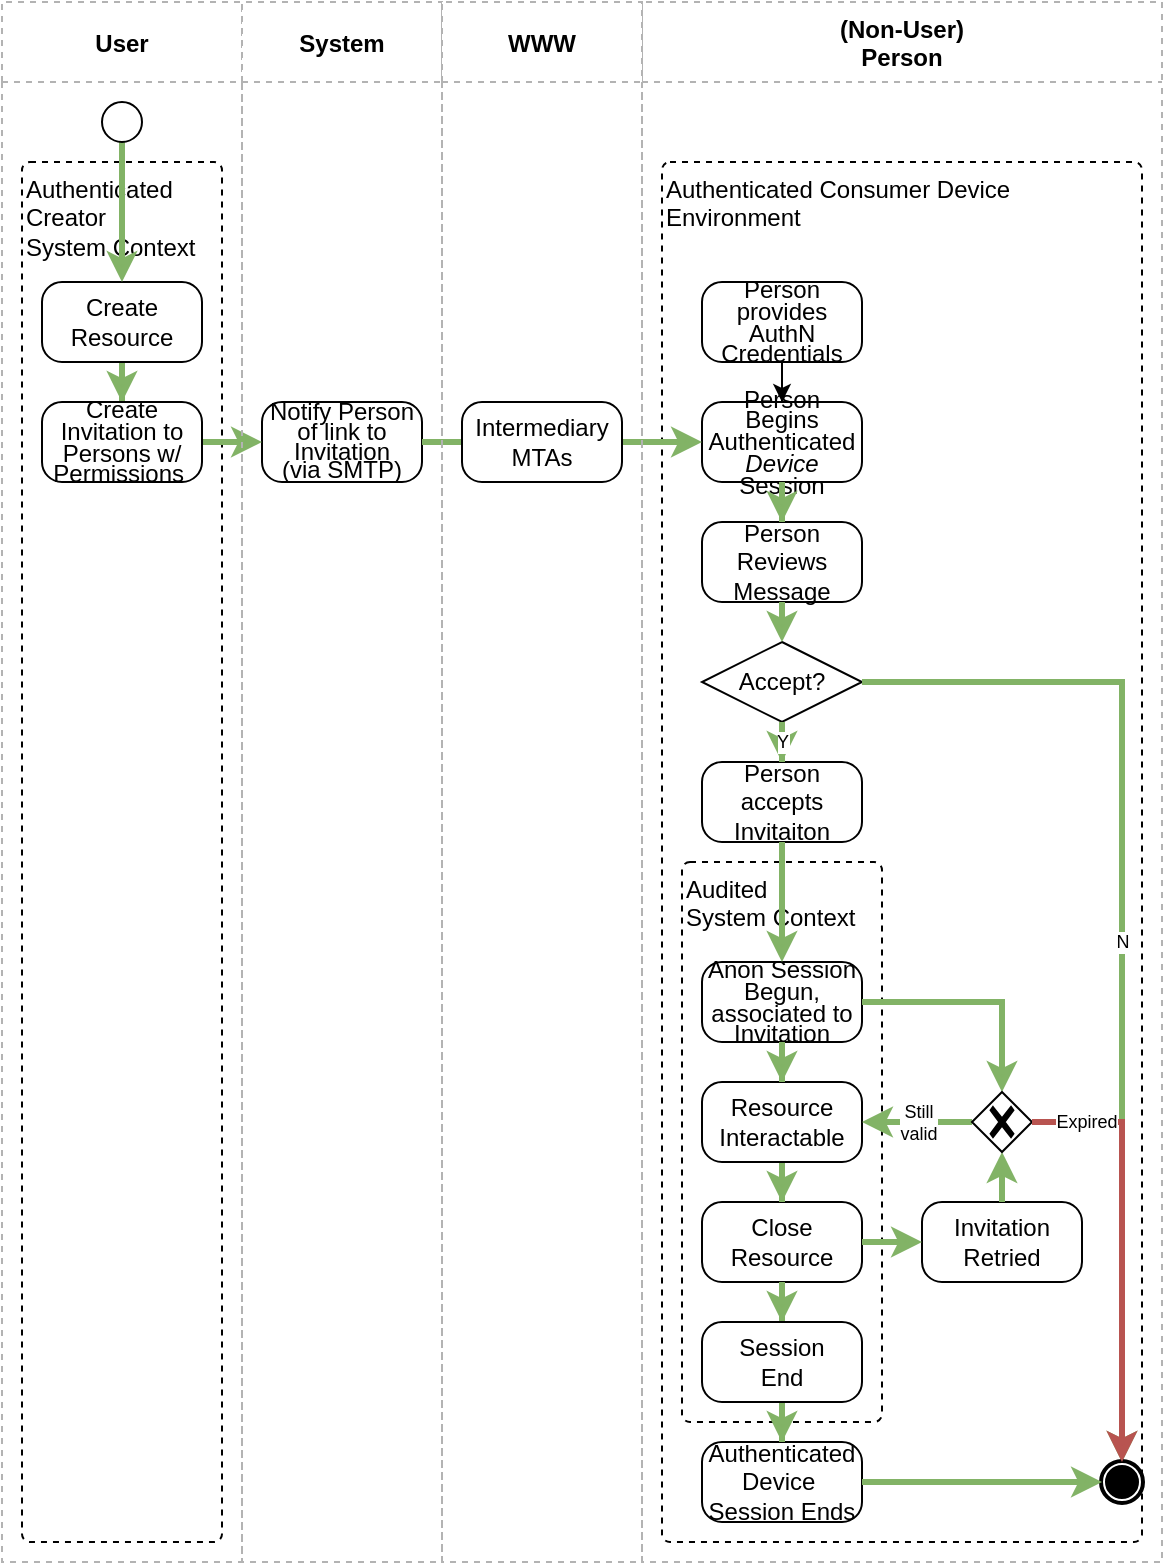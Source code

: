 <mxfile version="20.2.4" type="google"><diagram id="E3ZltdlEKhP-_jGDEA34" name="Page-1"><mxGraphModel grid="1" page="1" gridSize="10" guides="1" tooltips="1" connect="1" arrows="1" fold="1" pageScale="1" pageWidth="827" pageHeight="1169" math="0" shadow="0"><root><mxCell id="0"/><mxCell id="1" parent="0"/><mxCell id="gPwZp7YL9RvIC2B4W8F3-58" value="User" style="swimlane;fontSize=12;strokeColor=#B3B3B3;dashed=1;collapsible=0;startSize=40;" vertex="1" parent="1"><mxGeometry x="120" y="160" width="120" height="780" as="geometry"><mxRectangle x="40" y="90" width="160" height="23" as="alternateBounds"/></mxGeometry></mxCell><mxCell id="gPwZp7YL9RvIC2B4W8F3-31" value="Authenticated&amp;nbsp;&lt;br&gt;Creator&lt;br&gt;System Context" style="rounded=1;whiteSpace=wrap;html=1;absoluteArcSize=1;arcSize=8;dashed=1;container=1;collapsible=0;recursiveResize=0;align=left;verticalAlign=top;" vertex="1" parent="1"><mxGeometry x="130" y="240" width="100" height="690" as="geometry"/></mxCell><mxCell id="gPwZp7YL9RvIC2B4W8F3-30" value="Authenticated&amp;nbsp;Consumer Device Environment" style="rounded=1;whiteSpace=wrap;html=1;absoluteArcSize=1;arcSize=8;dashed=1;container=1;collapsible=0;recursiveResize=0;align=left;verticalAlign=top;" vertex="1" parent="1"><mxGeometry x="450" y="240" width="240" height="690" as="geometry"/></mxCell><mxCell id="gPwZp7YL9RvIC2B4W8F3-37" value="Invitation&lt;br&gt;Retried" style="points=[[0.25,0,0],[0.5,0,0],[0.75,0,0],[1,0.25,0],[1,0.5,0],[1,0.75,0],[0.75,1,0],[0.5,1,0],[0.25,1,0],[0,0.75,0],[0,0.5,0],[0,0.25,0]];shape=mxgraph.bpmn.task;whiteSpace=wrap;rectStyle=rounded;size=10;taskMarker=abstract;fontFamily=Helvetica;fontSize=12;fontColor=default;align=center;strokeColor=default;fillColor=default;html=1;" vertex="1" parent="gPwZp7YL9RvIC2B4W8F3-30"><mxGeometry x="130" y="520" width="80" height="40" as="geometry"/></mxCell><mxCell id="gPwZp7YL9RvIC2B4W8F3-6" value="Accept?" style="rhombus;whiteSpace=wrap;html=1;fontFamily=Helvetica;fontSize=12;fontColor=default;align=center;strokeColor=default;fillColor=default;" vertex="1" parent="gPwZp7YL9RvIC2B4W8F3-30"><mxGeometry x="20" y="240" width="80" height="40" as="geometry"/></mxCell><mxCell id="gPwZp7YL9RvIC2B4W8F3-7" value="Person accepts Invitaiton" style="points=[[0.25,0,0],[0.5,0,0],[0.75,0,0],[1,0.25,0],[1,0.5,0],[1,0.75,0],[0.75,1,0],[0.5,1,0],[0.25,1,0],[0,0.75,0],[0,0.5,0],[0,0.25,0]];shape=mxgraph.bpmn.task;whiteSpace=wrap;rectStyle=rounded;size=10;taskMarker=abstract;fontFamily=Helvetica;fontSize=12;fontColor=default;align=center;strokeColor=default;fillColor=default;html=1;" vertex="1" parent="gPwZp7YL9RvIC2B4W8F3-30"><mxGeometry x="20" y="300" width="80" height="40" as="geometry"/></mxCell><mxCell id="gPwZp7YL9RvIC2B4W8F3-27" value="Y" style="edgeStyle=orthogonalEdgeStyle;rounded=0;orthogonalLoop=1;jettySize=auto;html=1;entryX=0.5;entryY=0;entryDx=0;entryDy=0;fontSize=9;strokeColor=#82b366;fillColor=#d5e8d4;strokeWidth=3;" edge="1" parent="gPwZp7YL9RvIC2B4W8F3-30" source="gPwZp7YL9RvIC2B4W8F3-6" target="gPwZp7YL9RvIC2B4W8F3-7"><mxGeometry relative="1" as="geometry"/></mxCell><mxCell id="gPwZp7YL9RvIC2B4W8F3-24" value="&lt;p style=&quot;line-height: 0.9;&quot;&gt;Person Begins Authenticated &lt;i&gt;Device&lt;/i&gt; Session&lt;/p&gt;" style="points=[[0.25,0,0],[0.5,0,0],[0.75,0,0],[1,0.25,0],[1,0.5,0],[1,0.75,0],[0.75,1,0],[0.5,1,0],[0.25,1,0],[0,0.75,0],[0,0.5,0],[0,0.25,0]];shape=mxgraph.bpmn.task;whiteSpace=wrap;rectStyle=rounded;size=10;taskMarker=abstract;fontFamily=Helvetica;fontSize=12;fontColor=default;align=center;strokeColor=default;fillColor=default;html=1;" vertex="1" parent="gPwZp7YL9RvIC2B4W8F3-30"><mxGeometry x="20" y="120" width="80" height="40" as="geometry"/></mxCell><mxCell id="gPwZp7YL9RvIC2B4W8F3-26" value="Person Reviews Message" style="points=[[0.25,0,0],[0.5,0,0],[0.75,0,0],[1,0.25,0],[1,0.5,0],[1,0.75,0],[0.75,1,0],[0.5,1,0],[0.25,1,0],[0,0.75,0],[0,0.5,0],[0,0.25,0]];shape=mxgraph.bpmn.task;whiteSpace=wrap;rectStyle=rounded;size=10;taskMarker=abstract;fontFamily=Helvetica;fontSize=12;fontColor=default;align=center;strokeColor=default;fillColor=default;html=1;" vertex="1" parent="gPwZp7YL9RvIC2B4W8F3-30"><mxGeometry x="20" y="180" width="80" height="40" as="geometry"/></mxCell><mxCell id="gPwZp7YL9RvIC2B4W8F3-18" style="edgeStyle=orthogonalEdgeStyle;rounded=0;orthogonalLoop=1;jettySize=auto;html=1;entryX=0.5;entryY=0;entryDx=0;entryDy=0;fontSize=9;exitX=0.5;exitY=1;exitDx=0;exitDy=0;strokeColor=#82b366;fillColor=#d5e8d4;strokeWidth=3;" edge="1" parent="gPwZp7YL9RvIC2B4W8F3-30" source="gPwZp7YL9RvIC2B4W8F3-26" target="gPwZp7YL9RvIC2B4W8F3-6"><mxGeometry relative="1" as="geometry"/></mxCell><mxCell id="gPwZp7YL9RvIC2B4W8F3-25" style="edgeStyle=orthogonalEdgeStyle;rounded=0;orthogonalLoop=1;jettySize=auto;html=1;entryX=0.5;entryY=0;entryDx=0;entryDy=0;fontSize=9;strokeColor=#82b366;fillColor=#d5e8d4;strokeWidth=3;" edge="1" parent="gPwZp7YL9RvIC2B4W8F3-30" source="gPwZp7YL9RvIC2B4W8F3-24" target="gPwZp7YL9RvIC2B4W8F3-26"><mxGeometry relative="1" as="geometry"/></mxCell><mxCell id="gPwZp7YL9RvIC2B4W8F3-36" value="Y" style="edgeStyle=orthogonalEdgeStyle;rounded=0;orthogonalLoop=1;jettySize=auto;html=1;entryX=1;entryY=0.5;entryDx=0;entryDy=0;fontSize=9;" edge="1" parent="gPwZp7YL9RvIC2B4W8F3-30" source="gPwZp7YL9RvIC2B4W8F3-32" target="gPwZp7YL9RvIC2B4W8F3-10"><mxGeometry relative="1" as="geometry"/></mxCell><mxCell id="gPwZp7YL9RvIC2B4W8F3-40" style="edgeStyle=orthogonalEdgeStyle;rounded=0;orthogonalLoop=1;jettySize=auto;html=1;entryX=0.5;entryY=1;entryDx=0;entryDy=0;fontSize=9;strokeColor=#82b366;fillColor=#d5e8d4;strokeWidth=3;" edge="1" parent="gPwZp7YL9RvIC2B4W8F3-30" source="gPwZp7YL9RvIC2B4W8F3-37" target="gPwZp7YL9RvIC2B4W8F3-32"><mxGeometry relative="1" as="geometry"/></mxCell><mxCell id="gPwZp7YL9RvIC2B4W8F3-47" value="Audited &lt;br&gt;System Context" style="rounded=1;whiteSpace=wrap;html=1;absoluteArcSize=1;arcSize=8;dashed=1;container=1;collapsible=0;recursiveResize=0;align=left;verticalAlign=top;" vertex="1" parent="gPwZp7YL9RvIC2B4W8F3-30"><mxGeometry x="10" y="350" width="100" height="280" as="geometry"/></mxCell><mxCell id="gPwZp7YL9RvIC2B4W8F3-42" value="Close Resource" style="points=[[0.25,0,0],[0.5,0,0],[0.75,0,0],[1,0.25,0],[1,0.5,0],[1,0.75,0],[0.75,1,0],[0.5,1,0],[0.25,1,0],[0,0.75,0],[0,0.5,0],[0,0.25,0]];shape=mxgraph.bpmn.task;whiteSpace=wrap;rectStyle=rounded;size=10;taskMarker=abstract;fontFamily=Helvetica;fontSize=12;fontColor=default;align=center;strokeColor=default;fillColor=default;html=1;" vertex="1" parent="gPwZp7YL9RvIC2B4W8F3-47"><mxGeometry x="10" y="170" width="80" height="40" as="geometry"/></mxCell><mxCell id="gPwZp7YL9RvIC2B4W8F3-9" value="&lt;p style=&quot;line-height: 0.9;&quot;&gt;Anon Session Begun,&lt;br&gt;associated to Invitation&lt;/p&gt;" style="points=[[0.25,0,0],[0.5,0,0],[0.75,0,0],[1,0.25,0],[1,0.5,0],[1,0.75,0],[0.75,1,0],[0.5,1,0],[0.25,1,0],[0,0.75,0],[0,0.5,0],[0,0.25,0]];shape=mxgraph.bpmn.task;whiteSpace=wrap;rectStyle=rounded;size=10;taskMarker=abstract;fontFamily=Helvetica;fontSize=12;fontColor=default;align=center;strokeColor=default;fillColor=default;html=1;" vertex="1" parent="gPwZp7YL9RvIC2B4W8F3-47"><mxGeometry x="10" y="50" width="80" height="40" as="geometry"/></mxCell><mxCell id="gPwZp7YL9RvIC2B4W8F3-43" style="edgeStyle=orthogonalEdgeStyle;rounded=0;orthogonalLoop=1;jettySize=auto;html=1;entryX=0.5;entryY=0;entryDx=0;entryDy=0;fontSize=9;strokeColor=#82b366;fillColor=#d5e8d4;strokeWidth=3;" edge="1" parent="gPwZp7YL9RvIC2B4W8F3-47" source="gPwZp7YL9RvIC2B4W8F3-10" target="gPwZp7YL9RvIC2B4W8F3-42"><mxGeometry relative="1" as="geometry"/></mxCell><mxCell id="gPwZp7YL9RvIC2B4W8F3-10" value="Resource Interactable" style="points=[[0.25,0,0],[0.5,0,0],[0.75,0,0],[1,0.25,0],[1,0.5,0],[1,0.75,0],[0.75,1,0],[0.5,1,0],[0.25,1,0],[0,0.75,0],[0,0.5,0],[0,0.25,0]];shape=mxgraph.bpmn.task;whiteSpace=wrap;rectStyle=rounded;size=10;taskMarker=abstract;fontFamily=Helvetica;fontSize=12;fontColor=default;align=center;strokeColor=default;fillColor=default;html=1;" vertex="1" parent="gPwZp7YL9RvIC2B4W8F3-47"><mxGeometry x="10" y="110" width="80" height="40" as="geometry"/></mxCell><mxCell id="gPwZp7YL9RvIC2B4W8F3-22" style="edgeStyle=orthogonalEdgeStyle;rounded=0;orthogonalLoop=1;jettySize=auto;html=1;entryX=0.5;entryY=0;entryDx=0;entryDy=0;fontSize=9;strokeColor=#82b366;fillColor=#d5e8d4;strokeWidth=3;" edge="1" parent="gPwZp7YL9RvIC2B4W8F3-47" source="gPwZp7YL9RvIC2B4W8F3-9" target="gPwZp7YL9RvIC2B4W8F3-10"><mxGeometry relative="1" as="geometry"/></mxCell><mxCell id="gPwZp7YL9RvIC2B4W8F3-12" value="Authenticated Device&amp;nbsp;&lt;br&gt;Session Ends" style="points=[[0.25,0,0],[0.5,0,0],[0.75,0,0],[1,0.25,0],[1,0.5,0],[1,0.75,0],[0.75,1,0],[0.5,1,0],[0.25,1,0],[0,0.75,0],[0,0.5,0],[0,0.25,0]];shape=mxgraph.bpmn.task;whiteSpace=wrap;rectStyle=rounded;size=10;taskMarker=abstract;fontFamily=Helvetica;fontSize=12;fontColor=default;align=center;strokeColor=default;fillColor=default;html=1;" vertex="1" parent="gPwZp7YL9RvIC2B4W8F3-47"><mxGeometry x="10" y="290" width="80" height="40" as="geometry"/></mxCell><mxCell id="gPwZp7YL9RvIC2B4W8F3-45" style="edgeStyle=orthogonalEdgeStyle;rounded=0;orthogonalLoop=1;jettySize=auto;html=1;entryX=0.5;entryY=0;entryDx=0;entryDy=0;fontSize=9;strokeColor=#82b366;fillColor=#d5e8d4;strokeWidth=3;" edge="1" parent="gPwZp7YL9RvIC2B4W8F3-47" source="gPwZp7YL9RvIC2B4W8F3-42" target="gPwZp7YL9RvIC2B4W8F3-53"><mxGeometry relative="1" as="geometry"/></mxCell><mxCell id="gPwZp7YL9RvIC2B4W8F3-54" style="edgeStyle=orthogonalEdgeStyle;rounded=0;orthogonalLoop=1;jettySize=auto;html=1;entryX=0.5;entryY=0;entryDx=0;entryDy=0;fontSize=9;strokeColor=#82b366;fillColor=#d5e8d4;strokeWidth=3;" edge="1" parent="gPwZp7YL9RvIC2B4W8F3-47" source="gPwZp7YL9RvIC2B4W8F3-53" target="gPwZp7YL9RvIC2B4W8F3-12"><mxGeometry relative="1" as="geometry"/></mxCell><mxCell id="gPwZp7YL9RvIC2B4W8F3-53" value="Session&lt;br&gt;End" style="points=[[0.25,0,0],[0.5,0,0],[0.75,0,0],[1,0.25,0],[1,0.5,0],[1,0.75,0],[0.75,1,0],[0.5,1,0],[0.25,1,0],[0,0.75,0],[0,0.5,0],[0,0.25,0]];shape=mxgraph.bpmn.task;whiteSpace=wrap;rectStyle=rounded;size=10;taskMarker=abstract;fontFamily=Helvetica;fontSize=12;fontColor=default;align=center;strokeColor=default;fillColor=default;html=1;" vertex="1" parent="gPwZp7YL9RvIC2B4W8F3-47"><mxGeometry x="10" y="230" width="80" height="40" as="geometry"/></mxCell><mxCell id="gPwZp7YL9RvIC2B4W8F3-33" style="edgeStyle=orthogonalEdgeStyle;rounded=0;orthogonalLoop=1;jettySize=auto;html=1;entryX=0.5;entryY=0;entryDx=0;entryDy=0;fontSize=9;exitX=1;exitY=0.5;exitDx=0;exitDy=0;strokeColor=#82b366;fillColor=#d5e8d4;strokeWidth=3;" edge="1" parent="gPwZp7YL9RvIC2B4W8F3-30" source="gPwZp7YL9RvIC2B4W8F3-9" target="gPwZp7YL9RvIC2B4W8F3-32"><mxGeometry relative="1" as="geometry"/></mxCell><mxCell id="gPwZp7YL9RvIC2B4W8F3-52" value="Still&lt;br&gt;valid" style="edgeStyle=orthogonalEdgeStyle;rounded=0;orthogonalLoop=1;jettySize=auto;html=1;fontSize=9;strokeColor=#82b366;fillColor=#d5e8d4;strokeWidth=3;" edge="1" parent="gPwZp7YL9RvIC2B4W8F3-30" source="gPwZp7YL9RvIC2B4W8F3-32" target="gPwZp7YL9RvIC2B4W8F3-10"><mxGeometry relative="1" as="geometry"/></mxCell><mxCell id="gPwZp7YL9RvIC2B4W8F3-32" value="" style="points=[[0.25,0.25,0],[0.5,0,0],[0.75,0.25,0],[1,0.5,0],[0.75,0.75,0],[0.5,1,0],[0.25,0.75,0],[0,0.5,0]];shape=mxgraph.bpmn.gateway2;html=1;verticalLabelPosition=bottom;labelBackgroundColor=#ffffff;verticalAlign=top;align=center;perimeter=rhombusPerimeter;outlineConnect=0;outline=none;symbol=none;gwType=exclusive;fontFamily=Helvetica;fontSize=12;fontColor=default;strokeColor=default;fillColor=default;spacing=4;spacingLeft=108;spacingBottom=3;spacingTop=-49;" vertex="1" parent="gPwZp7YL9RvIC2B4W8F3-30"><mxGeometry x="155" y="465" width="30" height="30" as="geometry"/></mxCell><mxCell id="gPwZp7YL9RvIC2B4W8F3-44" style="edgeStyle=orthogonalEdgeStyle;rounded=0;orthogonalLoop=1;jettySize=auto;html=1;entryX=0;entryY=0.5;entryDx=0;entryDy=0;fontSize=9;strokeColor=#82b366;fillColor=#d5e8d4;strokeWidth=3;" edge="1" parent="gPwZp7YL9RvIC2B4W8F3-30" source="gPwZp7YL9RvIC2B4W8F3-42" target="gPwZp7YL9RvIC2B4W8F3-37"><mxGeometry relative="1" as="geometry"/></mxCell><mxCell id="gPwZp7YL9RvIC2B4W8F3-21" style="edgeStyle=orthogonalEdgeStyle;rounded=0;orthogonalLoop=1;jettySize=auto;html=1;entryX=0.5;entryY=0;entryDx=0;entryDy=0;fontSize=9;strokeColor=#82b366;fillColor=#d5e8d4;strokeWidth=3;" edge="1" parent="gPwZp7YL9RvIC2B4W8F3-30" source="gPwZp7YL9RvIC2B4W8F3-7" target="gPwZp7YL9RvIC2B4W8F3-9"><mxGeometry relative="1" as="geometry"/></mxCell><mxCell id="gPwZp7YL9RvIC2B4W8F3-16" style="edgeStyle=orthogonalEdgeStyle;rounded=0;orthogonalLoop=1;jettySize=auto;html=1;entryX=0.5;entryY=0;entryDx=0;entryDy=0;fontSize=9;strokeColor=#82b366;fillColor=#d5e8d4;strokeWidth=3;" edge="1" parent="1" source="gPwZp7YL9RvIC2B4W8F3-1" target="gPwZp7YL9RvIC2B4W8F3-5"><mxGeometry relative="1" as="geometry"/></mxCell><mxCell id="gPwZp7YL9RvIC2B4W8F3-1" value="Create Resource" style="points=[[0.25,0,0],[0.5,0,0],[0.75,0,0],[1,0.25,0],[1,0.5,0],[1,0.75,0],[0.75,1,0],[0.5,1,0],[0.25,1,0],[0,0.75,0],[0,0.5,0],[0,0.25,0]];shape=mxgraph.bpmn.task;whiteSpace=wrap;rectStyle=rounded;size=10;taskMarker=abstract;fontFamily=Helvetica;fontSize=12;fontColor=default;align=center;strokeColor=default;fillColor=default;html=1;" vertex="1" parent="1"><mxGeometry x="140" y="300" width="80" height="40" as="geometry"/></mxCell><mxCell id="gPwZp7YL9RvIC2B4W8F3-4" value="&lt;p style=&quot;line-height: 0.8;&quot;&gt;Notify Person of link to Invitation &lt;br&gt;(via SMTP)&lt;/p&gt;" style="points=[[0.25,0,0],[0.5,0,0],[0.75,0,0],[1,0.25,0],[1,0.5,0],[1,0.75,0],[0.75,1,0],[0.5,1,0],[0.25,1,0],[0,0.75,0],[0,0.5,0],[0,0.25,0]];shape=mxgraph.bpmn.task;whiteSpace=wrap;rectStyle=rounded;size=10;taskMarker=abstract;fontFamily=Helvetica;fontSize=12;fontColor=default;align=center;strokeColor=default;fillColor=default;html=1;" vertex="1" parent="1"><mxGeometry x="250" y="360" width="80" height="40" as="geometry"/></mxCell><mxCell id="gPwZp7YL9RvIC2B4W8F3-17" style="edgeStyle=orthogonalEdgeStyle;rounded=0;orthogonalLoop=1;jettySize=auto;html=1;entryX=0;entryY=0.5;entryDx=0;entryDy=0;fontSize=9;strokeColor=#82b366;fillColor=#d5e8d4;strokeWidth=3;" edge="1" parent="1" source="gPwZp7YL9RvIC2B4W8F3-5" target="gPwZp7YL9RvIC2B4W8F3-4"><mxGeometry relative="1" as="geometry"/></mxCell><mxCell id="gPwZp7YL9RvIC2B4W8F3-5" value="&lt;p style=&quot;line-height: 0.9;&quot;&gt;Create Invitation to Persons w/ Permissions&amp;nbsp;&lt;/p&gt;" style="points=[[0.25,0,0],[0.5,0,0],[0.75,0,0],[1,0.25,0],[1,0.5,0],[1,0.75,0],[0.75,1,0],[0.5,1,0],[0.25,1,0],[0,0.75,0],[0,0.5,0],[0,0.25,0]];shape=mxgraph.bpmn.task;whiteSpace=wrap;rectStyle=rounded;size=10;taskMarker=abstract;fontFamily=Helvetica;fontSize=12;fontColor=default;align=center;strokeColor=default;fillColor=default;html=1;" vertex="1" parent="1"><mxGeometry x="140" y="360" width="80" height="40" as="geometry"/></mxCell><mxCell id="gPwZp7YL9RvIC2B4W8F3-19" value="N" style="edgeStyle=orthogonalEdgeStyle;rounded=0;orthogonalLoop=1;jettySize=auto;html=1;fontSize=9;entryX=0.5;entryY=0;entryDx=0;entryDy=0;entryPerimeter=0;strokeColor=#82b366;fillColor=#d5e8d4;strokeWidth=3;" edge="1" parent="1" source="gPwZp7YL9RvIC2B4W8F3-6" target="gPwZp7YL9RvIC2B4W8F3-13"><mxGeometry relative="1" as="geometry"><mxPoint x="810" y="730" as="targetPoint"/><Array as="points"><mxPoint x="680" y="500"/><mxPoint x="680" y="890"/></Array></mxGeometry></mxCell><mxCell id="gPwZp7YL9RvIC2B4W8F3-13" value="" style="points=[[0.145,0.145,0],[0.5,0,0],[0.855,0.145,0],[1,0.5,0],[0.855,0.855,0],[0.5,1,0],[0.145,0.855,0],[0,0.5,0]];shape=mxgraph.bpmn.event;html=1;verticalLabelPosition=bottom;labelBackgroundColor=#ffffff;verticalAlign=top;align=center;perimeter=ellipsePerimeter;outlineConnect=0;aspect=fixed;outline=end;symbol=terminate;fontSize=9;" vertex="1" parent="1"><mxGeometry x="670" y="890" width="20" height="20" as="geometry"/></mxCell><mxCell id="gPwZp7YL9RvIC2B4W8F3-15" style="edgeStyle=orthogonalEdgeStyle;rounded=0;orthogonalLoop=1;jettySize=auto;html=1;entryX=0.5;entryY=0;entryDx=0;entryDy=0;fontSize=9;strokeColor=#82b366;fillColor=#d5e8d4;strokeWidth=3;" edge="1" parent="1" source="gPwZp7YL9RvIC2B4W8F3-14" target="gPwZp7YL9RvIC2B4W8F3-1"><mxGeometry relative="1" as="geometry"/></mxCell><mxCell id="gPwZp7YL9RvIC2B4W8F3-14" value="" style="points=[[0.145,0.145,0],[0.5,0,0],[0.855,0.145,0],[1,0.5,0],[0.855,0.855,0],[0.5,1,0],[0.145,0.855,0],[0,0.5,0]];shape=mxgraph.bpmn.event;html=1;verticalLabelPosition=bottom;labelBackgroundColor=#ffffff;verticalAlign=top;align=center;perimeter=ellipsePerimeter;outlineConnect=0;aspect=fixed;outline=standard;symbol=general;fontSize=9;" vertex="1" parent="1"><mxGeometry x="170" y="210" width="20" height="20" as="geometry"/></mxCell><mxCell id="gPwZp7YL9RvIC2B4W8F3-46" style="edgeStyle=orthogonalEdgeStyle;rounded=0;orthogonalLoop=1;jettySize=auto;html=1;fontSize=9;strokeColor=#82b366;fillColor=#d5e8d4;strokeWidth=3;" edge="1" parent="1" source="gPwZp7YL9RvIC2B4W8F3-12" target="gPwZp7YL9RvIC2B4W8F3-13"><mxGeometry relative="1" as="geometry"><mxPoint x="760" y="800" as="targetPoint"/></mxGeometry></mxCell><mxCell id="gPwZp7YL9RvIC2B4W8F3-41" value="Expired" style="edgeStyle=orthogonalEdgeStyle;rounded=0;orthogonalLoop=1;jettySize=auto;html=1;fontSize=9;entryX=0.5;entryY=0;entryDx=0;entryDy=0;entryPerimeter=0;strokeColor=#b85450;fillColor=#f8cecc;strokeWidth=3;" edge="1" parent="1" source="gPwZp7YL9RvIC2B4W8F3-32" target="gPwZp7YL9RvIC2B4W8F3-13"><mxGeometry x="-0.75" relative="1" as="geometry"><mxPoint x="760" y="680" as="targetPoint"/><Array as="points"><mxPoint x="680" y="720"/><mxPoint x="680" y="890"/></Array><mxPoint as="offset"/></mxGeometry></mxCell><mxCell id="gPwZp7YL9RvIC2B4W8F3-20" style="edgeStyle=orthogonalEdgeStyle;rounded=0;orthogonalLoop=1;jettySize=auto;html=1;entryX=0;entryY=0.5;entryDx=0;entryDy=0;fontSize=9;exitX=1;exitY=0.5;exitDx=0;exitDy=0;strokeColor=#82b366;fillColor=#d5e8d4;strokeWidth=3;exitPerimeter=0;" edge="1" parent="1" source="gPwZp7YL9RvIC2B4W8F3-4" target="gPwZp7YL9RvIC2B4W8F3-24"><mxGeometry relative="1" as="geometry"><mxPoint x="450" y="380" as="sourcePoint"/></mxGeometry></mxCell><mxCell id="gPwZp7YL9RvIC2B4W8F3-65" value="System" style="swimlane;fontSize=12;strokeColor=#B3B3B3;dashed=1;collapsible=0;startSize=40;" vertex="1" parent="1"><mxGeometry x="240" y="160" width="100" height="780" as="geometry"><mxRectangle x="40" y="90" width="160" height="23" as="alternateBounds"/></mxGeometry></mxCell><mxCell id="gPwZp7YL9RvIC2B4W8F3-67" value="(Non-User)&#10;Person" style="swimlane;fontSize=12;strokeColor=#B3B3B3;dashed=1;collapsible=0;startSize=40;" vertex="1" parent="1"><mxGeometry x="440" y="160" width="260" height="780" as="geometry"><mxRectangle x="40" y="90" width="160" height="23" as="alternateBounds"/></mxGeometry></mxCell><mxCell id="gPwZp7YL9RvIC2B4W8F3-70" value="&lt;p style=&quot;line-height: 0.9;&quot;&gt;Person provides AuthN Credentials&lt;/p&gt;" style="points=[[0.25,0,0],[0.5,0,0],[0.75,0,0],[1,0.25,0],[1,0.5,0],[1,0.75,0],[0.75,1,0],[0.5,1,0],[0.25,1,0],[0,0.75,0],[0,0.5,0],[0,0.25,0]];shape=mxgraph.bpmn.task;whiteSpace=wrap;rectStyle=rounded;size=10;taskMarker=abstract;fontFamily=Helvetica;fontSize=12;fontColor=default;align=center;strokeColor=default;fillColor=default;html=1;" vertex="1" parent="gPwZp7YL9RvIC2B4W8F3-67"><mxGeometry x="30" y="140" width="80" height="40" as="geometry"/></mxCell><mxCell id="gPwZp7YL9RvIC2B4W8F3-68" value="WWW" style="swimlane;fontSize=12;strokeColor=#B3B3B3;dashed=1;collapsible=0;startSize=40;" vertex="1" parent="1"><mxGeometry x="340" y="160" width="100" height="780" as="geometry"><mxRectangle x="40" y="90" width="160" height="23" as="alternateBounds"/></mxGeometry></mxCell><mxCell id="gPwZp7YL9RvIC2B4W8F3-69" value="Intermediary&lt;br&gt;MTAs" style="points=[[0.25,0,0],[0.5,0,0],[0.75,0,0],[1,0.25,0],[1,0.5,0],[1,0.75,0],[0.75,1,0],[0.5,1,0],[0.25,1,0],[0,0.75,0],[0,0.5,0],[0,0.25,0]];shape=mxgraph.bpmn.task;whiteSpace=wrap;rectStyle=rounded;size=10;taskMarker=abstract;fontFamily=Helvetica;fontSize=12;fontColor=default;align=center;strokeColor=default;fillColor=default;html=1;" vertex="1" parent="gPwZp7YL9RvIC2B4W8F3-68"><mxGeometry x="10" y="200" width="80" height="40" as="geometry"/></mxCell><mxCell id="gPwZp7YL9RvIC2B4W8F3-71" style="edgeStyle=orthogonalEdgeStyle;rounded=0;orthogonalLoop=1;jettySize=auto;html=1;entryX=0.5;entryY=0;entryDx=0;entryDy=0;entryPerimeter=0;fontSize=9;" edge="1" parent="1" source="gPwZp7YL9RvIC2B4W8F3-70" target="gPwZp7YL9RvIC2B4W8F3-24"><mxGeometry relative="1" as="geometry"/></mxCell></root></mxGraphModel></diagram></mxfile>